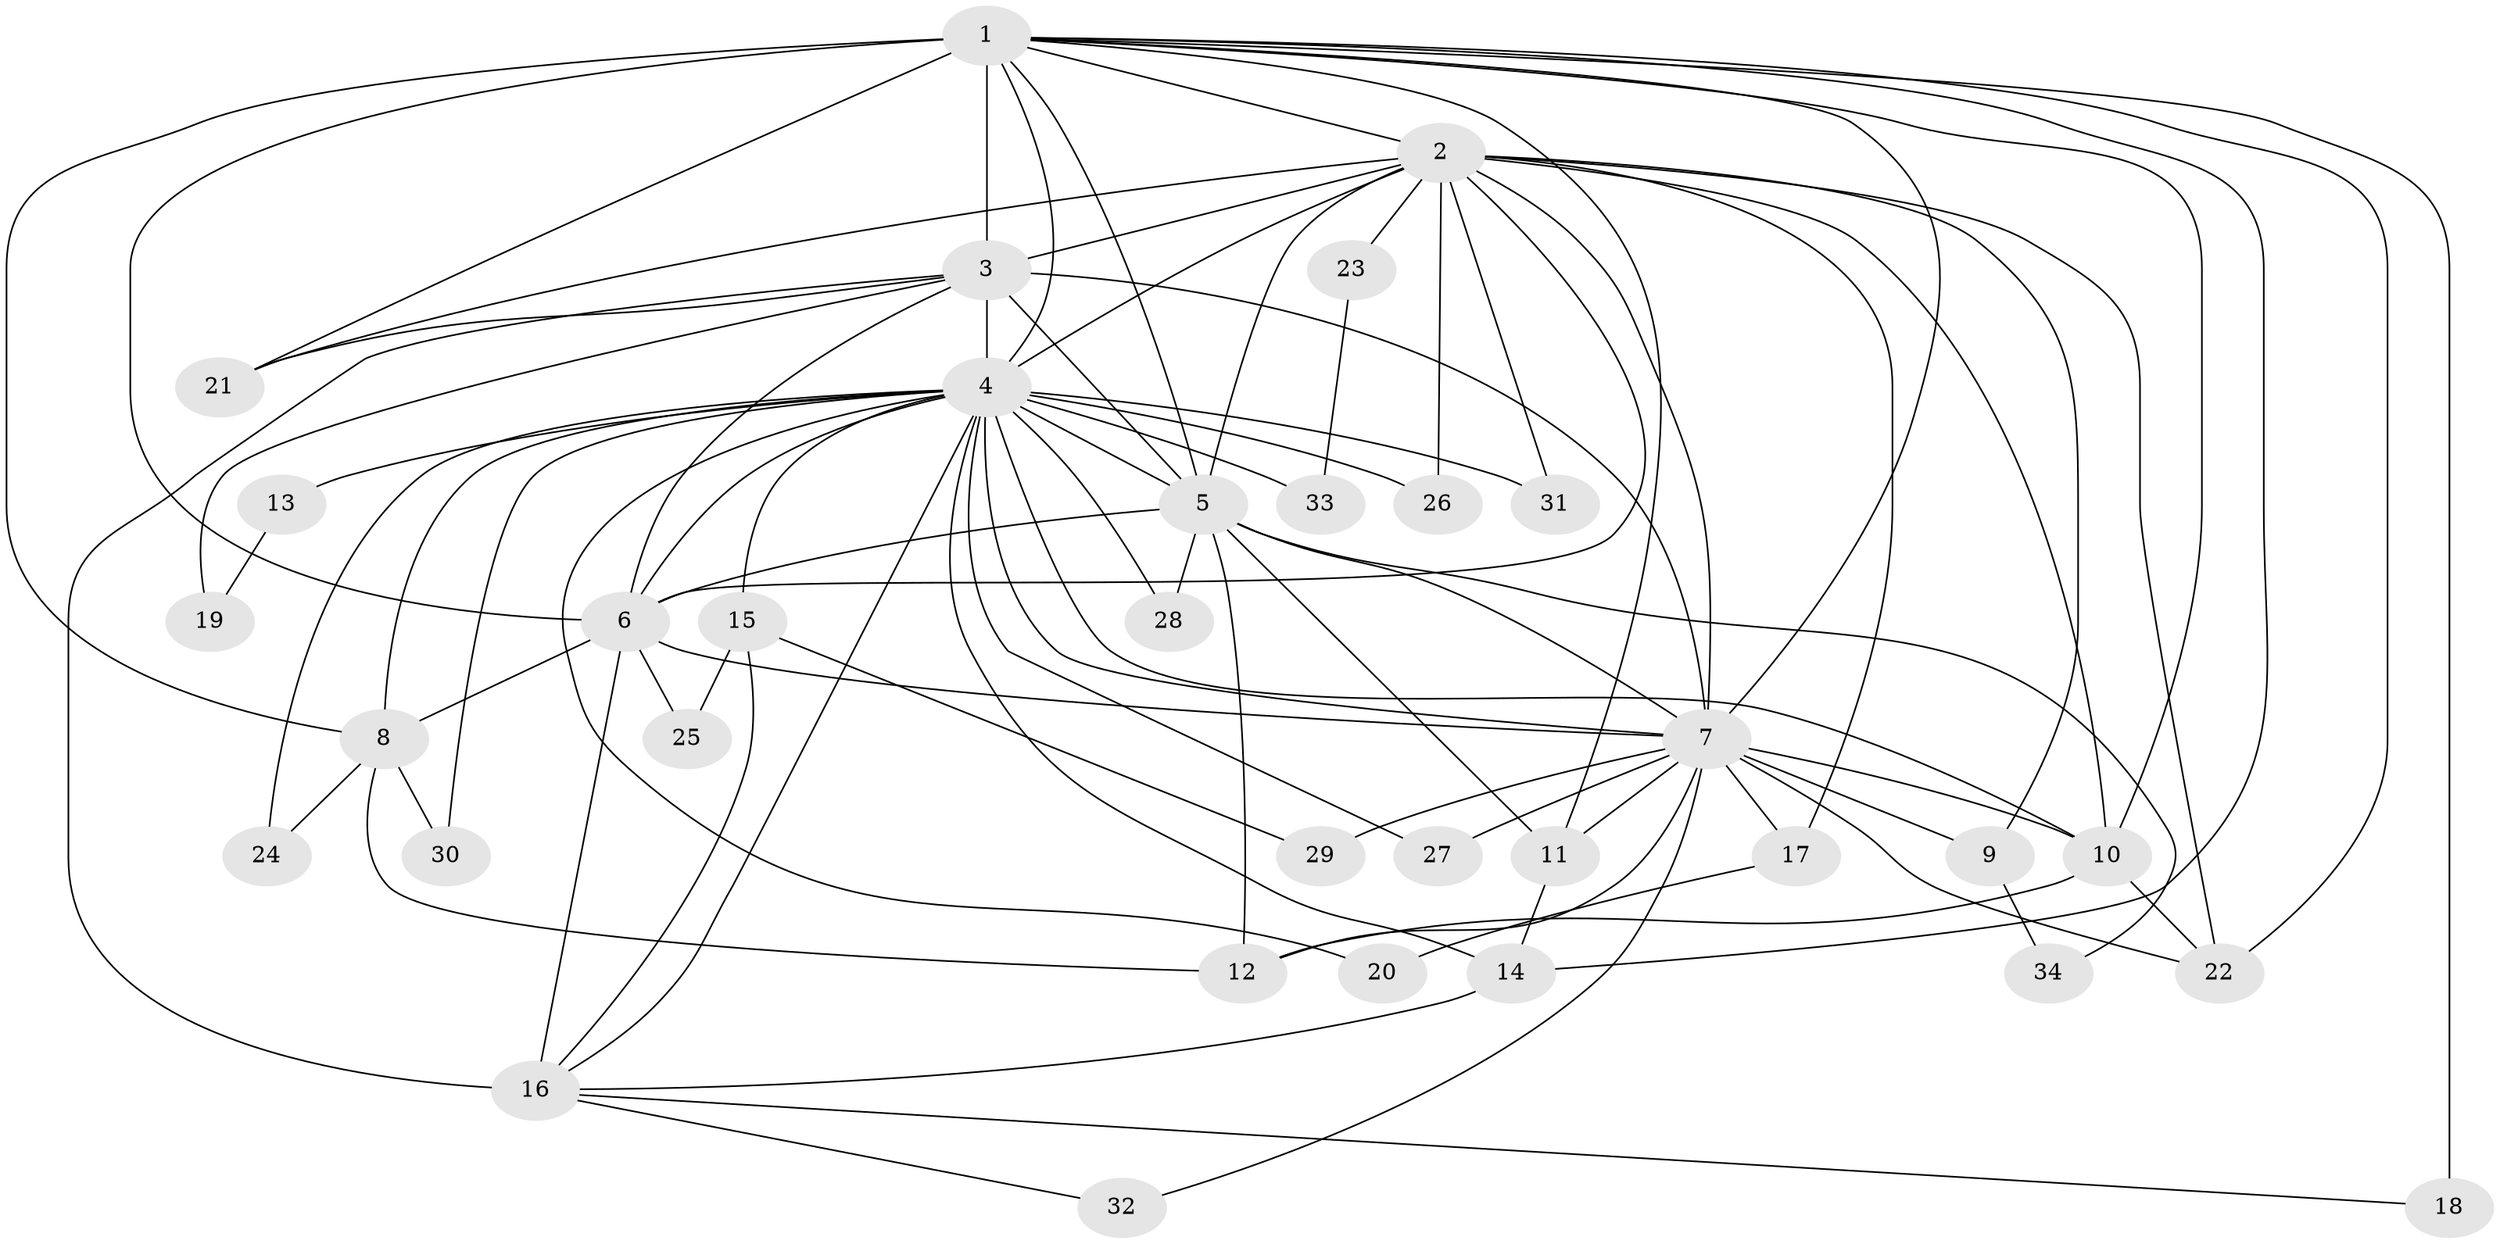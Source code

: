 // original degree distribution, {13: 0.014705882352941176, 20: 0.029411764705882353, 22: 0.014705882352941176, 17: 0.029411764705882353, 15: 0.029411764705882353, 14: 0.014705882352941176, 23: 0.014705882352941176, 4: 0.07352941176470588, 2: 0.5441176470588235, 3: 0.20588235294117646, 5: 0.029411764705882353}
// Generated by graph-tools (version 1.1) at 2025/34/03/09/25 02:34:41]
// undirected, 34 vertices, 85 edges
graph export_dot {
graph [start="1"]
  node [color=gray90,style=filled];
  1;
  2;
  3;
  4;
  5;
  6;
  7;
  8;
  9;
  10;
  11;
  12;
  13;
  14;
  15;
  16;
  17;
  18;
  19;
  20;
  21;
  22;
  23;
  24;
  25;
  26;
  27;
  28;
  29;
  30;
  31;
  32;
  33;
  34;
  1 -- 2 [weight=2.0];
  1 -- 3 [weight=14.0];
  1 -- 4 [weight=4.0];
  1 -- 5 [weight=1.0];
  1 -- 6 [weight=4.0];
  1 -- 7 [weight=1.0];
  1 -- 8 [weight=1.0];
  1 -- 10 [weight=2.0];
  1 -- 11 [weight=1.0];
  1 -- 14 [weight=1.0];
  1 -- 18 [weight=2.0];
  1 -- 21 [weight=1.0];
  1 -- 22 [weight=1.0];
  2 -- 3 [weight=2.0];
  2 -- 4 [weight=2.0];
  2 -- 5 [weight=1.0];
  2 -- 6 [weight=2.0];
  2 -- 7 [weight=2.0];
  2 -- 9 [weight=1.0];
  2 -- 10 [weight=1.0];
  2 -- 17 [weight=1.0];
  2 -- 21 [weight=1.0];
  2 -- 22 [weight=1.0];
  2 -- 23 [weight=1.0];
  2 -- 26 [weight=1.0];
  2 -- 31 [weight=1.0];
  3 -- 4 [weight=4.0];
  3 -- 5 [weight=3.0];
  3 -- 6 [weight=4.0];
  3 -- 7 [weight=2.0];
  3 -- 16 [weight=1.0];
  3 -- 19 [weight=1.0];
  3 -- 21 [weight=1.0];
  4 -- 5 [weight=2.0];
  4 -- 6 [weight=4.0];
  4 -- 7 [weight=2.0];
  4 -- 8 [weight=1.0];
  4 -- 10 [weight=1.0];
  4 -- 13 [weight=2.0];
  4 -- 14 [weight=1.0];
  4 -- 15 [weight=2.0];
  4 -- 16 [weight=2.0];
  4 -- 20 [weight=1.0];
  4 -- 24 [weight=1.0];
  4 -- 26 [weight=1.0];
  4 -- 27 [weight=1.0];
  4 -- 28 [weight=1.0];
  4 -- 30 [weight=1.0];
  4 -- 31 [weight=2.0];
  4 -- 33 [weight=1.0];
  5 -- 6 [weight=2.0];
  5 -- 7 [weight=1.0];
  5 -- 11 [weight=1.0];
  5 -- 12 [weight=1.0];
  5 -- 28 [weight=1.0];
  5 -- 34 [weight=1.0];
  6 -- 7 [weight=3.0];
  6 -- 8 [weight=1.0];
  6 -- 16 [weight=6.0];
  6 -- 25 [weight=1.0];
  7 -- 9 [weight=1.0];
  7 -- 10 [weight=1.0];
  7 -- 11 [weight=1.0];
  7 -- 12 [weight=1.0];
  7 -- 17 [weight=1.0];
  7 -- 22 [weight=1.0];
  7 -- 27 [weight=1.0];
  7 -- 29 [weight=1.0];
  7 -- 32 [weight=1.0];
  8 -- 12 [weight=1.0];
  8 -- 24 [weight=1.0];
  8 -- 30 [weight=1.0];
  9 -- 34 [weight=1.0];
  10 -- 12 [weight=1.0];
  10 -- 22 [weight=1.0];
  11 -- 14 [weight=1.0];
  13 -- 19 [weight=1.0];
  14 -- 16 [weight=1.0];
  15 -- 16 [weight=1.0];
  15 -- 25 [weight=1.0];
  15 -- 29 [weight=1.0];
  16 -- 18 [weight=1.0];
  16 -- 32 [weight=1.0];
  17 -- 20 [weight=1.0];
  23 -- 33 [weight=1.0];
}
